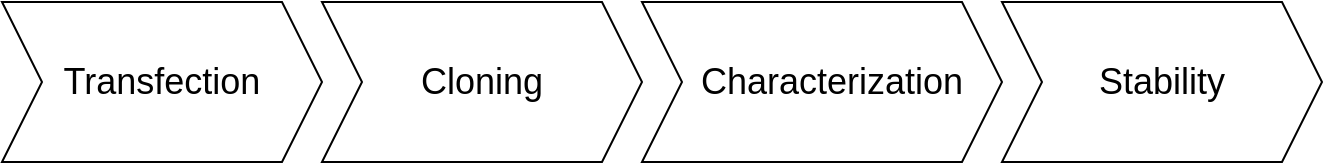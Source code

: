 <mxfile version="20.2.3" type="device"><diagram id="wP48TbkjSaXzyV_e1Qcp" name="Page-1"><mxGraphModel dx="1720" dy="1002" grid="1" gridSize="10" guides="1" tooltips="1" connect="1" arrows="1" fold="1" page="1" pageScale="1" pageWidth="3300" pageHeight="4681" math="0" shadow="0"><root><mxCell id="0"/><mxCell id="1" parent="0"/><mxCell id="3Mu8P2bNYF1NQ-S0_MCW-1" value="" style="shape=step;perimeter=stepPerimeter;whiteSpace=wrap;html=1;fixedSize=1;" parent="1" vertex="1"><mxGeometry x="40" y="120" width="160" height="80" as="geometry"/></mxCell><mxCell id="3Mu8P2bNYF1NQ-S0_MCW-2" value="&lt;font style=&quot;font-size: 18px;&quot;&gt;Transfection&lt;/font&gt;" style="text;html=1;strokeColor=none;fillColor=none;align=center;verticalAlign=middle;whiteSpace=wrap;rounded=0;" parent="1" vertex="1"><mxGeometry x="65" y="145" width="110" height="30" as="geometry"/></mxCell><mxCell id="3Mu8P2bNYF1NQ-S0_MCW-8" value="" style="shape=step;perimeter=stepPerimeter;whiteSpace=wrap;html=1;fixedSize=1;" parent="1" vertex="1"><mxGeometry x="200" y="120" width="160" height="80" as="geometry"/></mxCell><mxCell id="3Mu8P2bNYF1NQ-S0_MCW-9" value="&lt;font style=&quot;font-size: 18px;&quot;&gt;Cloning&lt;br&gt;&lt;/font&gt;" style="text;html=1;strokeColor=none;fillColor=none;align=center;verticalAlign=middle;whiteSpace=wrap;rounded=0;" parent="1" vertex="1"><mxGeometry x="225" y="145" width="110" height="30" as="geometry"/></mxCell><mxCell id="3Mu8P2bNYF1NQ-S0_MCW-12" value="" style="shape=step;perimeter=stepPerimeter;whiteSpace=wrap;html=1;fixedSize=1;" parent="1" vertex="1"><mxGeometry x="360" y="120" width="180" height="80" as="geometry"/></mxCell><mxCell id="3Mu8P2bNYF1NQ-S0_MCW-13" value="&lt;font style=&quot;font-size: 18px;&quot;&gt;Characterization&lt;br&gt;&lt;/font&gt;" style="text;html=1;strokeColor=none;fillColor=none;align=center;verticalAlign=middle;whiteSpace=wrap;rounded=0;" parent="1" vertex="1"><mxGeometry x="400" y="145" width="110" height="30" as="geometry"/></mxCell><mxCell id="3Mu8P2bNYF1NQ-S0_MCW-15" value="" style="shape=step;perimeter=stepPerimeter;whiteSpace=wrap;html=1;fixedSize=1;" parent="1" vertex="1"><mxGeometry x="540" y="120" width="160" height="80" as="geometry"/></mxCell><mxCell id="3Mu8P2bNYF1NQ-S0_MCW-16" value="&lt;font style=&quot;font-size: 18px;&quot;&gt;Stability&lt;br&gt;&lt;/font&gt;" style="text;html=1;strokeColor=none;fillColor=none;align=center;verticalAlign=middle;whiteSpace=wrap;rounded=0;" parent="1" vertex="1"><mxGeometry x="565" y="145" width="110" height="30" as="geometry"/></mxCell></root></mxGraphModel></diagram></mxfile>